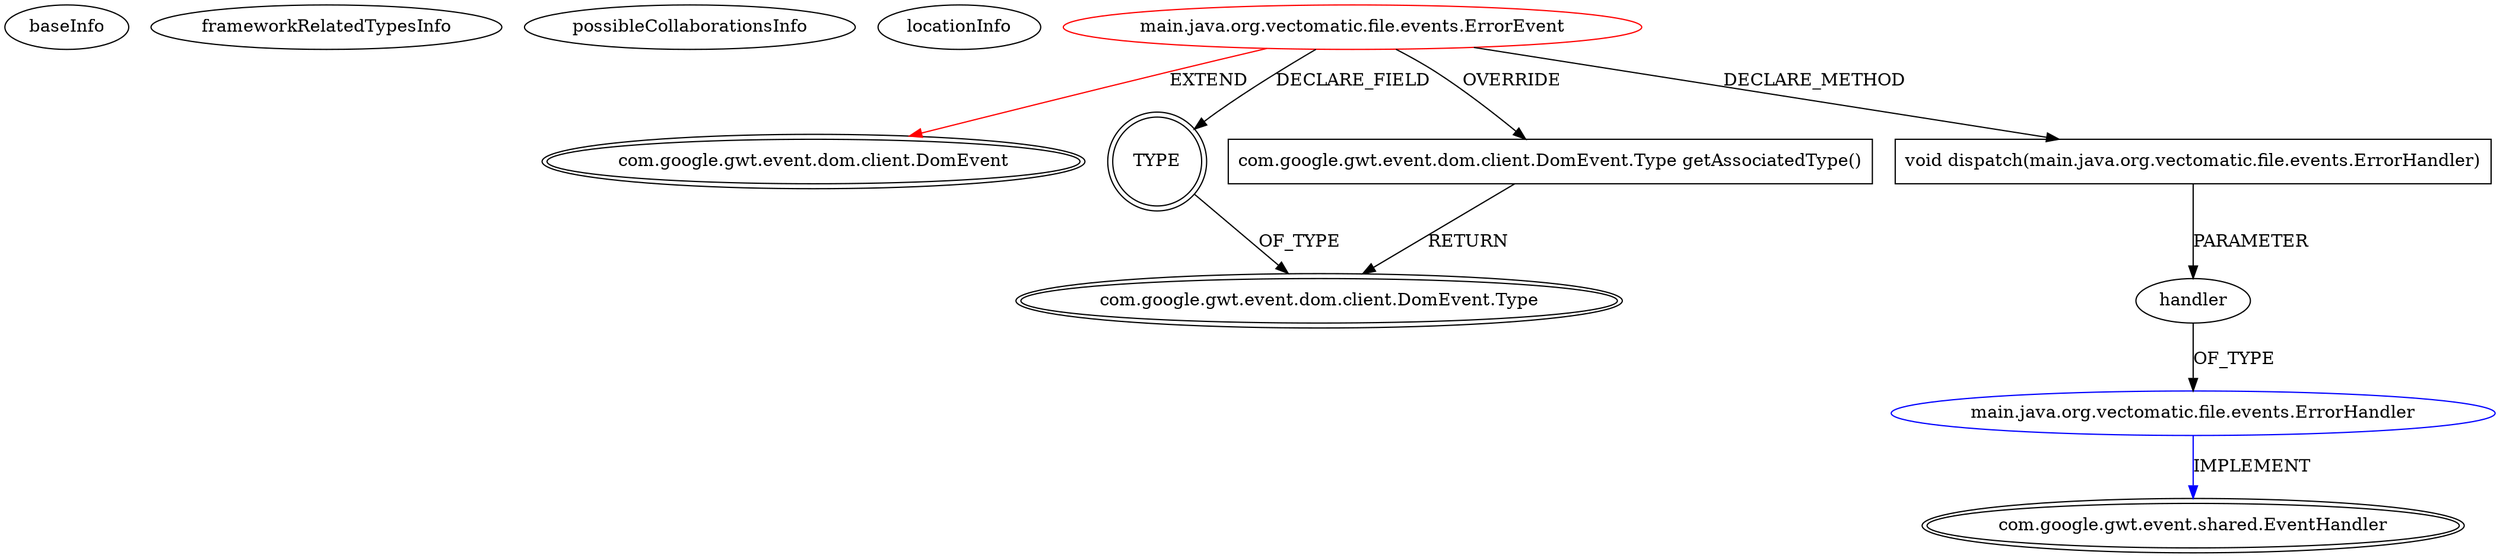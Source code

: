 digraph {
baseInfo[graphId=3472,category="extension_graph",isAnonymous=false,possibleRelation=true]
frameworkRelatedTypesInfo[0="com.google.gwt.event.dom.client.DomEvent"]
possibleCollaborationsInfo[0="3472~CLIENT_METHOD_DECLARATION-PARAMETER_DECLARATION-~com.google.gwt.event.dom.client.DomEvent ~com.google.gwt.event.shared.EventHandler ~false~false"]
locationInfo[projectName="laaglu-lib-gwt-file",filePath="/laaglu-lib-gwt-file/lib-gwt-file-master/src/main/java/org/vectomatic/file/events/ErrorEvent.java",contextSignature="ErrorEvent",graphId="3472"]
0[label="main.java.org.vectomatic.file.events.ErrorEvent",vertexType="ROOT_CLIENT_CLASS_DECLARATION",isFrameworkType=false,color=red]
1[label="com.google.gwt.event.dom.client.DomEvent",vertexType="FRAMEWORK_CLASS_TYPE",isFrameworkType=true,peripheries=2]
2[label="TYPE",vertexType="FIELD_DECLARATION",isFrameworkType=true,peripheries=2,shape=circle]
3[label="com.google.gwt.event.dom.client.DomEvent.Type",vertexType="FRAMEWORK_CLASS_TYPE",isFrameworkType=true,peripheries=2]
4[label="com.google.gwt.event.dom.client.DomEvent.Type getAssociatedType()",vertexType="OVERRIDING_METHOD_DECLARATION",isFrameworkType=false,shape=box]
8[label="void dispatch(main.java.org.vectomatic.file.events.ErrorHandler)",vertexType="CLIENT_METHOD_DECLARATION",isFrameworkType=false,shape=box]
9[label="handler",vertexType="PARAMETER_DECLARATION",isFrameworkType=false]
10[label="main.java.org.vectomatic.file.events.ErrorHandler",vertexType="REFERENCE_CLIENT_CLASS_DECLARATION",isFrameworkType=false,color=blue]
11[label="com.google.gwt.event.shared.EventHandler",vertexType="FRAMEWORK_INTERFACE_TYPE",isFrameworkType=true,peripheries=2]
0->1[label="EXTEND",color=red]
0->2[label="DECLARE_FIELD"]
2->3[label="OF_TYPE"]
0->4[label="OVERRIDE"]
4->3[label="RETURN"]
0->8[label="DECLARE_METHOD"]
10->11[label="IMPLEMENT",color=blue]
9->10[label="OF_TYPE"]
8->9[label="PARAMETER"]
}
